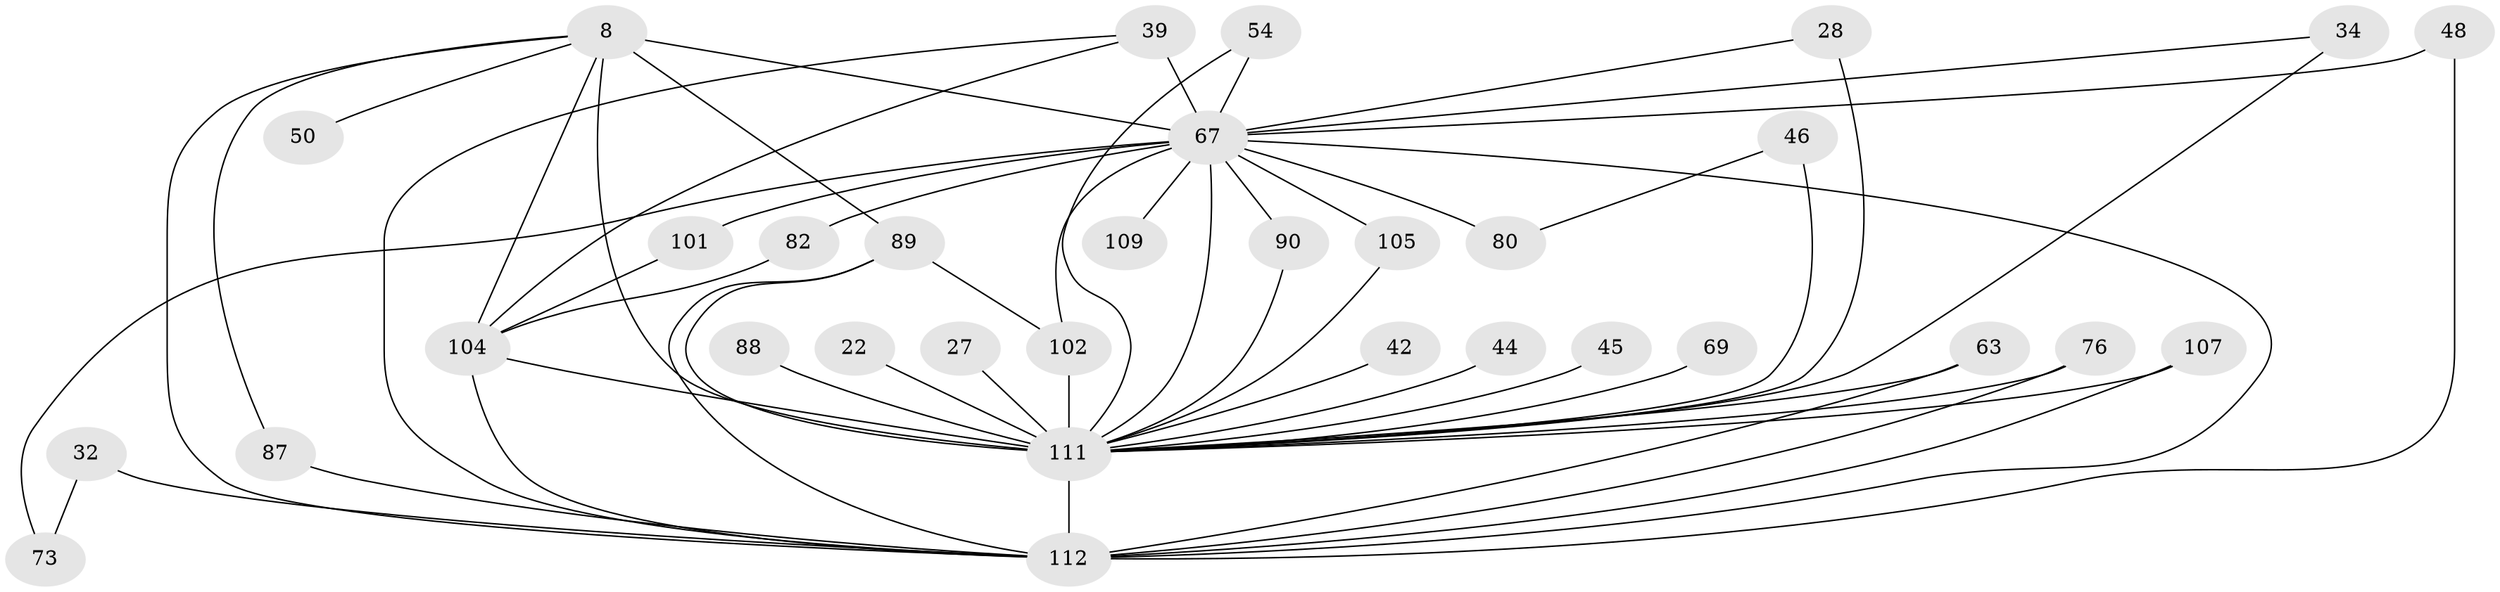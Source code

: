 // original degree distribution, {20: 0.017857142857142856, 16: 0.008928571428571428, 21: 0.008928571428571428, 15: 0.008928571428571428, 25: 0.008928571428571428, 26: 0.017857142857142856, 30: 0.008928571428571428, 24: 0.008928571428571428, 3: 0.2767857142857143, 4: 0.10714285714285714, 6: 0.008928571428571428, 5: 0.03571428571428571, 2: 0.48214285714285715}
// Generated by graph-tools (version 1.1) at 2025/47/03/04/25 21:47:32]
// undirected, 33 vertices, 57 edges
graph export_dot {
graph [start="1"]
  node [color=gray90,style=filled];
  8 [super="+3"];
  22;
  27;
  28;
  32;
  34 [super="+31"];
  39 [super="+26+19"];
  42;
  44;
  45;
  46 [super="+40"];
  48 [super="+15"];
  50;
  54;
  63;
  67 [super="+16+33+10"];
  69;
  73;
  76;
  80 [super="+38"];
  82;
  87;
  88;
  89 [super="+75"];
  90;
  101;
  102 [super="+78+92"];
  104 [super="+103+61+99"];
  105 [super="+24"];
  107 [super="+17"];
  109;
  111 [super="+100+110"];
  112 [super="+72+4+106+77+94"];
  8 -- 50 [weight=2];
  8 -- 87;
  8 -- 89 [weight=2];
  8 -- 104 [weight=6];
  8 -- 67 [weight=4];
  8 -- 112 [weight=4];
  8 -- 111 [weight=25];
  22 -- 111 [weight=2];
  27 -- 111 [weight=2];
  28 -- 67;
  28 -- 111;
  32 -- 73;
  32 -- 112 [weight=3];
  34 -- 67;
  34 -- 111 [weight=2];
  39 -- 67 [weight=4];
  39 -- 112;
  39 -- 104;
  42 -- 111;
  44 -- 111 [weight=2];
  45 -- 111 [weight=2];
  46 -- 80;
  46 -- 111 [weight=2];
  48 -- 67;
  48 -- 112 [weight=2];
  54 -- 67;
  54 -- 111;
  63 -- 112;
  63 -- 111;
  67 -- 80 [weight=3];
  67 -- 90;
  67 -- 73;
  67 -- 82;
  67 -- 101;
  67 -- 105 [weight=2];
  67 -- 109;
  67 -- 112 [weight=12];
  67 -- 102 [weight=2];
  67 -- 111 [weight=16];
  69 -- 111 [weight=2];
  76 -- 112;
  76 -- 111;
  82 -- 104;
  87 -- 112;
  88 -- 111 [weight=2];
  89 -- 112 [weight=3];
  89 -- 102;
  89 -- 111 [weight=4];
  90 -- 111;
  101 -- 104;
  102 -- 111 [weight=4];
  104 -- 112 [weight=2];
  104 -- 111;
  105 -- 111;
  107 -- 112;
  107 -- 111 [weight=2];
  111 -- 112 [weight=16];
}
